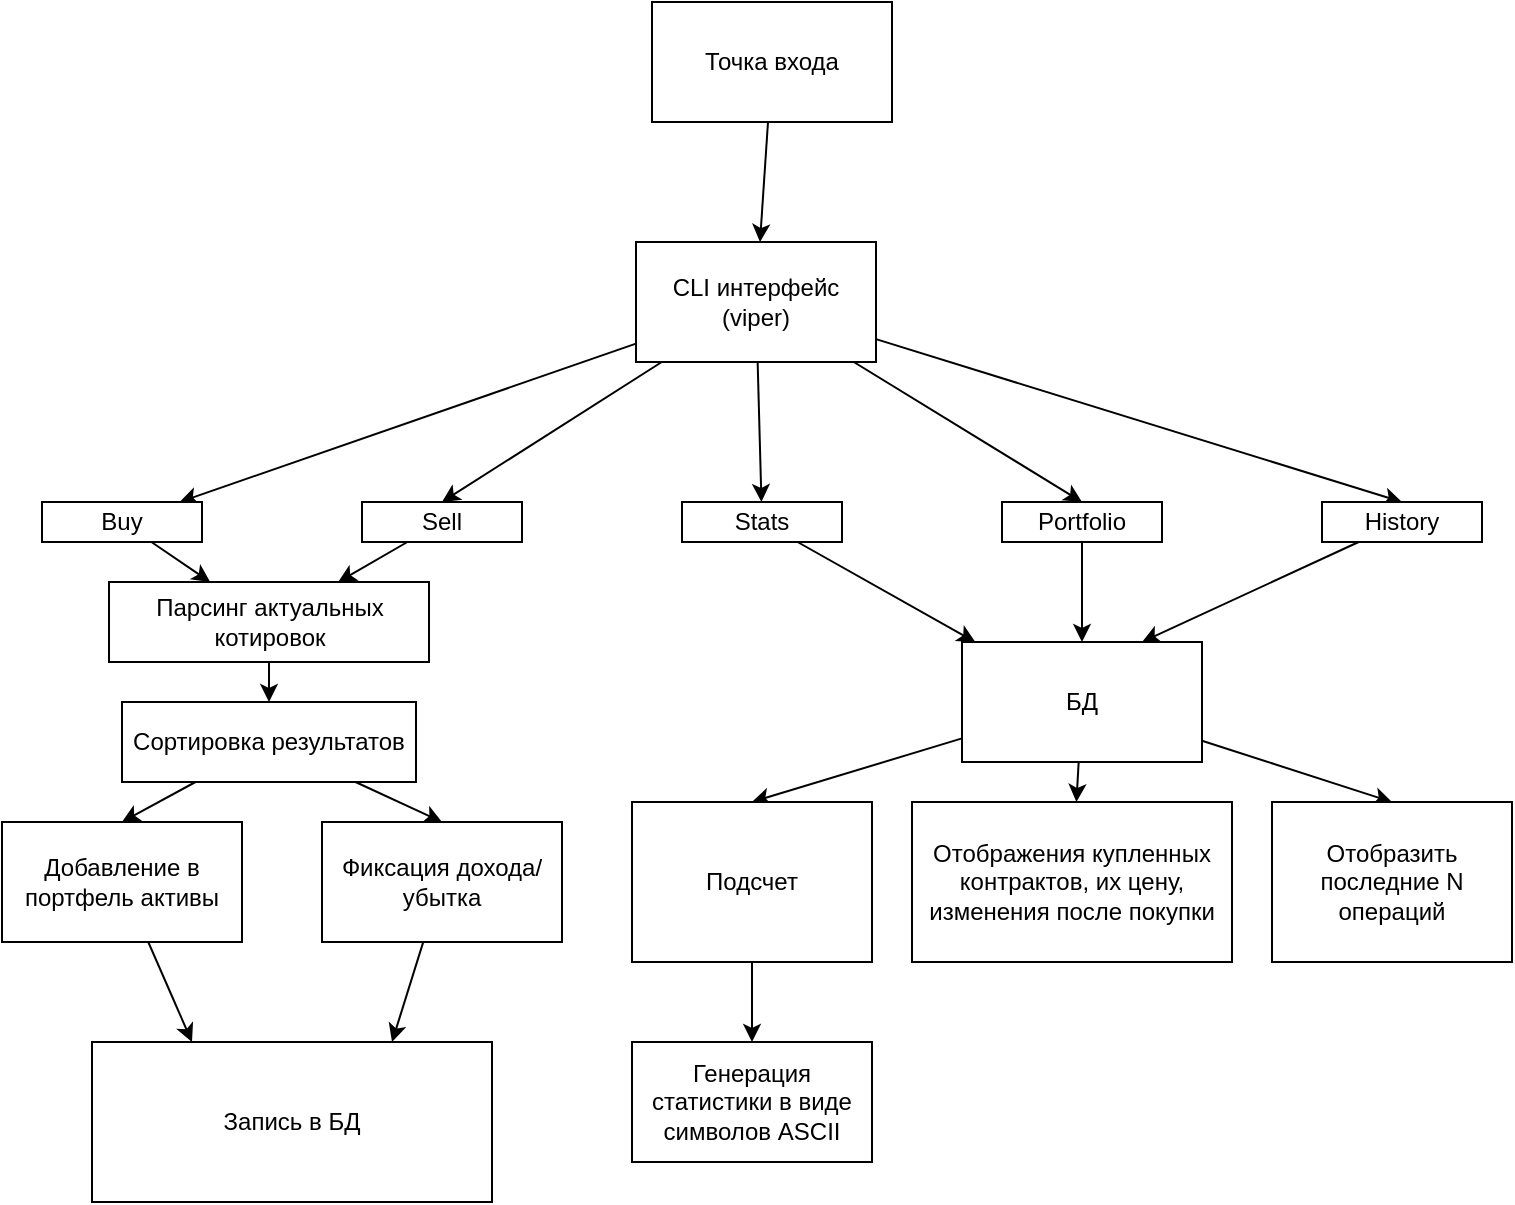 <mxfile>
    <diagram id="v-R1Ornd7-art1mt2DTd" name="Page-1">
        <mxGraphModel dx="1060" dy="555" grid="1" gridSize="10" guides="1" tooltips="1" connect="1" arrows="1" fold="1" page="1" pageScale="1" pageWidth="850" pageHeight="1100" math="0" shadow="0">
            <root>
                <mxCell id="0"/>
                <mxCell id="1" parent="0"/>
                <mxCell id="13" value="" style="edgeStyle=none;html=1;" parent="1" source="2" target="5" edge="1">
                    <mxGeometry relative="1" as="geometry"/>
                </mxCell>
                <mxCell id="14" value="" style="edgeStyle=none;html=1;" parent="1" source="2" target="7" edge="1">
                    <mxGeometry relative="1" as="geometry"/>
                </mxCell>
                <mxCell id="15" style="edgeStyle=none;html=1;entryX=0.5;entryY=0;entryDx=0;entryDy=0;" parent="1" source="2" target="8" edge="1">
                    <mxGeometry relative="1" as="geometry"/>
                </mxCell>
                <mxCell id="16" style="edgeStyle=none;html=1;entryX=0.5;entryY=0;entryDx=0;entryDy=0;" parent="1" source="2" target="6" edge="1">
                    <mxGeometry relative="1" as="geometry"/>
                </mxCell>
                <mxCell id="17" style="edgeStyle=none;html=1;entryX=0.5;entryY=0;entryDx=0;entryDy=0;" parent="1" source="2" target="9" edge="1">
                    <mxGeometry relative="1" as="geometry"/>
                </mxCell>
                <mxCell id="2" value="CLI интерфейс (viper)" style="whiteSpace=wrap;html=1;" parent="1" vertex="1">
                    <mxGeometry x="365" y="210" width="120" height="60" as="geometry"/>
                </mxCell>
                <mxCell id="58" value="" style="edgeStyle=none;html=1;" parent="1" source="5" target="57" edge="1">
                    <mxGeometry relative="1" as="geometry"/>
                </mxCell>
                <mxCell id="5" value="Buy" style="whiteSpace=wrap;html=1;" parent="1" vertex="1">
                    <mxGeometry x="68" y="340" width="80" height="20" as="geometry"/>
                </mxCell>
                <mxCell id="59" value="" style="edgeStyle=none;html=1;" parent="1" source="6" target="57" edge="1">
                    <mxGeometry relative="1" as="geometry"/>
                </mxCell>
                <mxCell id="6" value="Sell" style="whiteSpace=wrap;html=1;" parent="1" vertex="1">
                    <mxGeometry x="228" y="340" width="80" height="20" as="geometry"/>
                </mxCell>
                <mxCell id="35" value="" style="edgeStyle=none;html=1;" parent="1" source="7" target="34" edge="1">
                    <mxGeometry relative="1" as="geometry"/>
                </mxCell>
                <mxCell id="7" value="Stats" style="whiteSpace=wrap;html=1;" parent="1" vertex="1">
                    <mxGeometry x="388" y="340" width="80" height="20" as="geometry"/>
                </mxCell>
                <mxCell id="36" value="" style="edgeStyle=none;html=1;" parent="1" source="8" target="34" edge="1">
                    <mxGeometry relative="1" as="geometry"/>
                </mxCell>
                <mxCell id="8" value="Portfolio" style="whiteSpace=wrap;html=1;" parent="1" vertex="1">
                    <mxGeometry x="548" y="340" width="80" height="20" as="geometry"/>
                </mxCell>
                <mxCell id="37" style="edgeStyle=none;html=1;entryX=0.75;entryY=0;entryDx=0;entryDy=0;" parent="1" source="9" target="34" edge="1">
                    <mxGeometry relative="1" as="geometry"/>
                </mxCell>
                <mxCell id="9" value="History" style="whiteSpace=wrap;html=1;" parent="1" vertex="1">
                    <mxGeometry x="708" y="340" width="80" height="20" as="geometry"/>
                </mxCell>
                <mxCell id="26" value="" style="edgeStyle=none;html=1;entryX=0.5;entryY=0;entryDx=0;entryDy=0;" parent="1" source="10" target="19" edge="1">
                    <mxGeometry relative="1" as="geometry"/>
                </mxCell>
                <mxCell id="29" value="" style="edgeStyle=none;html=1;entryX=0.5;entryY=0;entryDx=0;entryDy=0;" parent="1" source="10" target="27" edge="1">
                    <mxGeometry relative="1" as="geometry"/>
                </mxCell>
                <mxCell id="10" value="Сортировка результатов" style="whiteSpace=wrap;html=1;" parent="1" vertex="1">
                    <mxGeometry x="108" y="440" width="147" height="40" as="geometry"/>
                </mxCell>
                <mxCell id="23" value="" style="edgeStyle=none;html=1;entryX=0.25;entryY=0;entryDx=0;entryDy=0;" parent="1" source="19" target="22" edge="1">
                    <mxGeometry relative="1" as="geometry"/>
                </mxCell>
                <mxCell id="19" value="Добавление в портфель активы" style="whiteSpace=wrap;html=1;" parent="1" vertex="1">
                    <mxGeometry x="48" y="500" width="120" height="60" as="geometry"/>
                </mxCell>
                <mxCell id="22" value="Запись в БД" style="whiteSpace=wrap;html=1;" parent="1" vertex="1">
                    <mxGeometry x="93" y="610" width="200" height="80" as="geometry"/>
                </mxCell>
                <mxCell id="31" style="edgeStyle=none;html=1;entryX=0.75;entryY=0;entryDx=0;entryDy=0;" parent="1" source="27" target="22" edge="1">
                    <mxGeometry relative="1" as="geometry"/>
                </mxCell>
                <mxCell id="27" value="Фиксация дохода/убытка" style="whiteSpace=wrap;html=1;" parent="1" vertex="1">
                    <mxGeometry x="208" y="500" width="120" height="60" as="geometry"/>
                </mxCell>
                <mxCell id="44" value="" style="edgeStyle=none;html=1;entryX=0.5;entryY=0;entryDx=0;entryDy=0;" parent="1" source="34" target="43" edge="1">
                    <mxGeometry relative="1" as="geometry"/>
                </mxCell>
                <mxCell id="45" style="edgeStyle=none;html=1;entryX=0.5;entryY=0;entryDx=0;entryDy=0;" parent="1" source="34" target="38" edge="1">
                    <mxGeometry relative="1" as="geometry"/>
                </mxCell>
                <mxCell id="46" style="edgeStyle=none;html=1;" parent="1" source="34" target="41" edge="1">
                    <mxGeometry relative="1" as="geometry"/>
                </mxCell>
                <mxCell id="34" value="БД" style="whiteSpace=wrap;html=1;" parent="1" vertex="1">
                    <mxGeometry x="528" y="410" width="120" height="60" as="geometry"/>
                </mxCell>
                <mxCell id="50" value="" style="edgeStyle=none;html=1;" parent="1" source="38" target="49" edge="1">
                    <mxGeometry relative="1" as="geometry"/>
                </mxCell>
                <mxCell id="38" value="Подсчет" style="whiteSpace=wrap;html=1;" parent="1" vertex="1">
                    <mxGeometry x="363" y="490" width="120" height="80" as="geometry"/>
                </mxCell>
                <mxCell id="41" value="Отображения купленных контрактов, их цену, изменения после покупки" style="whiteSpace=wrap;html=1;" parent="1" vertex="1">
                    <mxGeometry x="503" y="490" width="160" height="80" as="geometry"/>
                </mxCell>
                <mxCell id="43" value="Отобразить последние N операций" style="whiteSpace=wrap;html=1;" parent="1" vertex="1">
                    <mxGeometry x="683" y="490" width="120" height="80" as="geometry"/>
                </mxCell>
                <mxCell id="49" value="Генерация статистики в виде символов ASCII" style="whiteSpace=wrap;html=1;" parent="1" vertex="1">
                    <mxGeometry x="363" y="610" width="120" height="60" as="geometry"/>
                </mxCell>
                <mxCell id="52" value="" style="edgeStyle=none;html=1;" parent="1" source="51" target="2" edge="1">
                    <mxGeometry relative="1" as="geometry"/>
                </mxCell>
                <mxCell id="51" value="Точка входа" style="whiteSpace=wrap;html=1;" parent="1" vertex="1">
                    <mxGeometry x="373" y="90" width="120" height="60" as="geometry"/>
                </mxCell>
                <mxCell id="60" value="" style="edgeStyle=none;html=1;entryX=0.5;entryY=0;entryDx=0;entryDy=0;" parent="1" source="57" target="10" edge="1">
                    <mxGeometry relative="1" as="geometry"/>
                </mxCell>
                <mxCell id="57" value="Парсинг актуальных котировок" style="whiteSpace=wrap;html=1;" parent="1" vertex="1">
                    <mxGeometry x="101.5" y="380" width="160" height="40" as="geometry"/>
                </mxCell>
            </root>
        </mxGraphModel>
    </diagram>
</mxfile>
